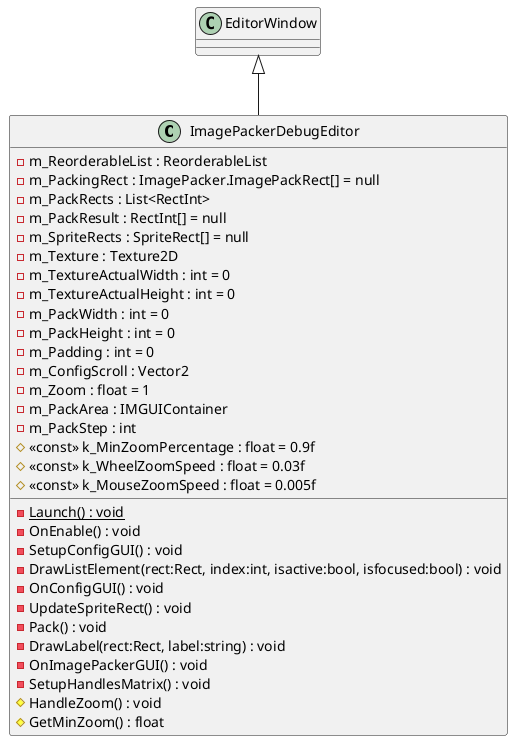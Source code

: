 @startuml
class ImagePackerDebugEditor {
    {static} - Launch() : void
    - m_ReorderableList : ReorderableList
    - m_PackingRect : ImagePacker.ImagePackRect[] = null
    - m_PackRects : List<RectInt>
    - m_PackResult : RectInt[] = null
    - m_SpriteRects : SpriteRect[] = null
    - m_Texture : Texture2D
    - m_TextureActualWidth : int = 0
    - m_TextureActualHeight : int = 0
    - m_PackWidth : int = 0
    - m_PackHeight : int = 0
    - m_Padding : int = 0
    - m_ConfigScroll : Vector2
    - m_Zoom : float = 1
    - m_PackArea : IMGUIContainer
    - m_PackStep : int
    # <<const>> k_MinZoomPercentage : float = 0.9f
    # <<const>> k_WheelZoomSpeed : float = 0.03f
    # <<const>> k_MouseZoomSpeed : float = 0.005f
    - OnEnable() : void
    - SetupConfigGUI() : void
    - DrawListElement(rect:Rect, index:int, isactive:bool, isfocused:bool) : void
    - OnConfigGUI() : void
    - UpdateSpriteRect() : void
    - Pack() : void
    - DrawLabel(rect:Rect, label:string) : void
    - OnImagePackerGUI() : void
    - SetupHandlesMatrix() : void
    # HandleZoom() : void
    # GetMinZoom() : float
}
EditorWindow <|-- ImagePackerDebugEditor
@enduml
